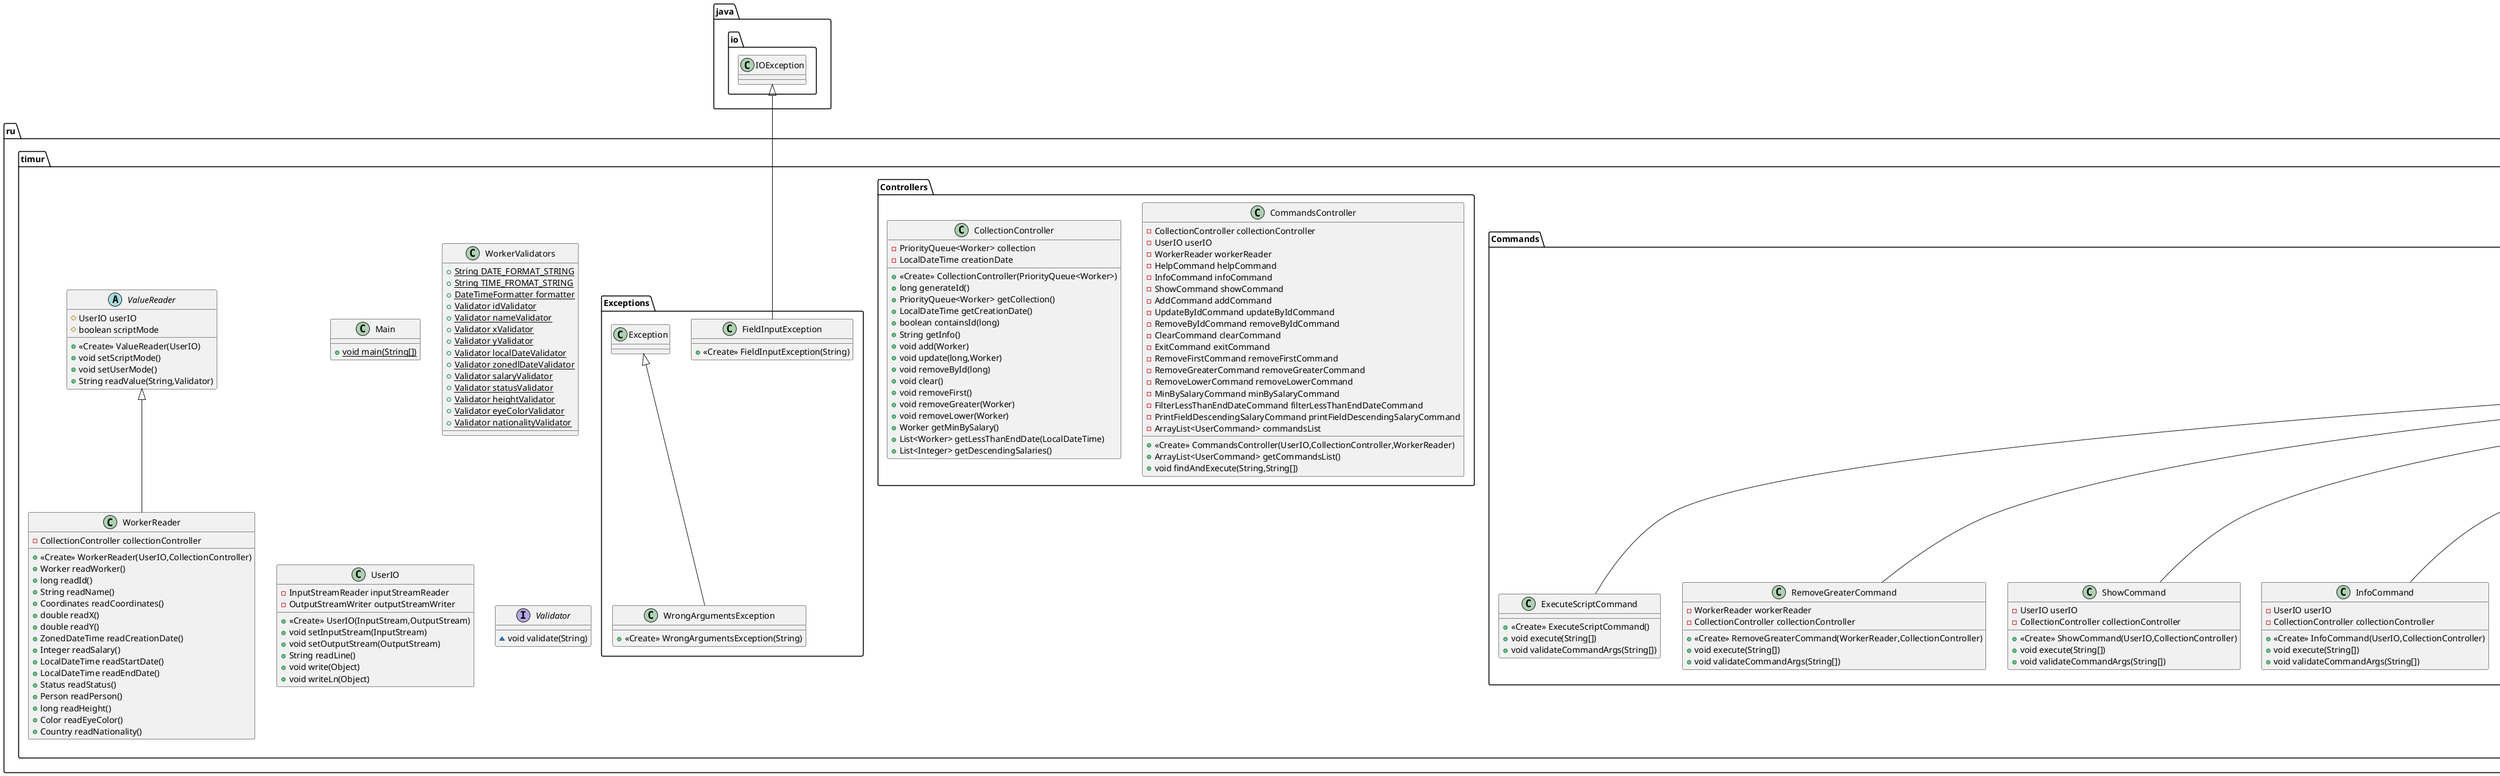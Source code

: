 @startuml
class ru.timur.Main {
+ {static} void main(String[])
}
enum ru.timur.Collection.Status {
+  FIRED
+  HIRED
+  REGULAR
+  PROBATION
}
class ru.timur.Collection.Worker {
- long id
- String name
- Coordinates coordinates
- java.time.ZonedDateTime creationDate
- Integer salary
- java.time.LocalDateTime startDate
- java.time.LocalDateTime endDate
- Status status
- Person person
+ <<Create>> Worker(long,String,Coordinates,ZonedDateTime,Integer,LocalDateTime,LocalDateTime,Status,Person)
+ long getId()
+ void setId(long)
+ int getSalary()
+ LocalDateTime getEndDate()
+ int compareTo(Worker)
+ String toString()
}
class ru.timur.WorkerValidators {
+ {static} String DATE_FORMAT_STRING
+ {static} String TIME_FROMAT_STRING
+ {static} DateTimeFormatter formatter
+ {static} Validator idValidator
+ {static} Validator nameValidator
+ {static} Validator xValidator
+ {static} Validator yValidator
+ {static} Validator localDateValidator
+ {static} Validator zonedlDateValidator
+ {static} Validator salaryValidator
+ {static} Validator statusValidator
+ {static} Validator heightValidator
+ {static} Validator eyeColorValidator
+ {static} Validator nationalityValidator
}
abstract class ru.timur.Commands.UserCommand {
- String name
- String arguments
- String description
+ <<Create>> UserCommand(String,String)
+ <<Create>> UserCommand(String,String,String)
+ String getName()
+ String getDescription()
+ {abstract}void execute(String[])
+ {abstract}void validateCommandArgs(String[])
+ boolean equals(Object)
+ int hashCode()
+ String toString()
}
class ru.timur.Collection.Person {
- Long height
- Color eyeColor
- Country nationality
+ <<Create>> Person(Long,Color,Country)
+ String toString()
}
class ru.timur.Commands.ExecuteScriptCommand {
+ <<Create>> ExecuteScriptCommand()
+ void execute(String[])
+ void validateCommandArgs(String[])
}
class ru.timur.Controllers.CommandsController {
- CollectionController collectionController
- UserIO userIO
- WorkerReader workerReader
- HelpCommand helpCommand
- InfoCommand infoCommand
- ShowCommand showCommand
- AddCommand addCommand
- UpdateByIdCommand updateByIdCommand
- RemoveByIdCommand removeByIdCommand
- ClearCommand clearCommand
- ExitCommand exitCommand
- RemoveFirstCommand removeFirstCommand
- RemoveGreaterCommand removeGreaterCommand
- RemoveLowerCommand removeLowerCommand
- MinBySalaryCommand minBySalaryCommand
- FilterLessThanEndDateCommand filterLessThanEndDateCommand
- PrintFieldDescendingSalaryCommand printFieldDescendingSalaryCommand
- ArrayList<UserCommand> commandsList
+ <<Create>> CommandsController(UserIO,CollectionController,WorkerReader)
+ ArrayList<UserCommand> getCommandsList()
+ void findAndExecute(String,String[])
}
class ru.timur.Commands.RemoveGreaterCommand {
- WorkerReader workerReader
- CollectionController collectionController
+ <<Create>> RemoveGreaterCommand(WorkerReader,CollectionController)
+ void execute(String[])
+ void validateCommandArgs(String[])
}
class ru.timur.Controllers.CollectionController {
- PriorityQueue<Worker> collection
- LocalDateTime creationDate
+ <<Create>> CollectionController(PriorityQueue<Worker>)
+ long generateId()
+ PriorityQueue<Worker> getCollection()
+ LocalDateTime getCreationDate()
+ boolean containsId(long)
+ String getInfo()
+ void add(Worker)
+ void update(long,Worker)
+ void removeById(long)
+ void clear()
+ void removeFirst()
+ void removeGreater(Worker)
+ void removeLower(Worker)
+ Worker getMinBySalary()
+ List<Worker> getLessThanEndDate(LocalDateTime)
+ List<Integer> getDescendingSalaries()
}
abstract class ru.timur.ValueReader {
# UserIO userIO
# boolean scriptMode
+ <<Create>> ValueReader(UserIO)
+ void setScriptMode()
+ void setUserMode()
+ String readValue(String,Validator)
}
class ru.timur.Commands.ShowCommand {
- UserIO userIO
- CollectionController collectionController
+ <<Create>> ShowCommand(UserIO,CollectionController)
+ void execute(String[])
+ void validateCommandArgs(String[])
}
class ru.timur.Exceptions.WrongArgumentsException {
+ <<Create>> WrongArgumentsException(String)
}
class ru.timur.UserIO {
- InputStreamReader inputStreamReader
- OutputStreamWriter outputStreamWriter
+ <<Create>> UserIO(InputStream,OutputStream)
+ void setInputStream(InputStream)
+ void setOutputStream(OutputStream)
+ String readLine()
+ void write(Object)
+ void writeLn(Object)
}
class ru.timur.Commands.InfoCommand {
- UserIO userIO
- CollectionController collectionController
+ <<Create>> InfoCommand(UserIO,CollectionController)
+ void execute(String[])
+ void validateCommandArgs(String[])
}
enum ru.timur.Collection.Country {
+  UNITED_KINGDOM
+  USA
+  VATICAN
}
interface ru.timur.Validator {
~ void validate(String)
}
class ru.timur.Commands.RemoveLowerCommand {
- WorkerReader workerReader
- CollectionController collectionController
+ <<Create>> RemoveLowerCommand(WorkerReader,CollectionController)
+ void execute(String[])
+ void validateCommandArgs(String[])
}
class ru.timur.WorkerReader {
- CollectionController collectionController
+ <<Create>> WorkerReader(UserIO,CollectionController)
+ Worker readWorker()
+ long readId()
+ String readName()
+ Coordinates readCoordinates()
+ double readX()
+ double readY()
+ ZonedDateTime readCreationDate()
+ Integer readSalary()
+ LocalDateTime readStartDate()
+ LocalDateTime readEndDate()
+ Status readStatus()
+ Person readPerson()
+ long readHeight()
+ Color readEyeColor()
+ Country readNationality()
}
class ru.timur.Commands.FilterLessThanEndDateCommand {
- UserIO userIO
- WorkerReader workerReader
- CollectionController collectionController
+ <<Create>> FilterLessThanEndDateCommand(UserIO,WorkerReader,CollectionController)
+ void execute(String[])
+ void validateCommandArgs(String[])
}
class ru.timur.Commands.HelpCommand {
- CommandsController controller
- UserIO userIO
+ <<Create>> HelpCommand(UserIO,CommandsController)
+ void execute(String[])
+ void validateCommandArgs(String[])
}
enum ru.timur.Collection.Color {
+  RED
+  BLUE
+  YELLOW
+  BROWN
}
class ru.timur.Commands.UpdateByIdCommand {
- WorkerReader workerReader
- CollectionController collectionController
+ <<Create>> UpdateByIdCommand(WorkerReader,CollectionController)
+ void execute(String[])
+ void validateCommandArgs(String[])
}
class ru.timur.Commands.AddCommand {
- CollectionController collectionController
- WorkerReader workerReader
+ <<Create>> AddCommand(WorkerReader,CollectionController)
+ void execute(String[])
+ void validateCommandArgs(String[])
}
class ru.timur.Commands.ExitCommand {
+ <<Create>> ExitCommand()
+ void execute(String[])
+ void validateCommandArgs(String[])
}
class ru.timur.Commands.PrintFieldDescendingSalaryCommand {
- UserIO userIO
- CollectionController collectionController
+ <<Create>> PrintFieldDescendingSalaryCommand(UserIO,CollectionController)
+ void execute(String[])
+ void validateCommandArgs(String[])
}
class ru.timur.Commands.MinBySalaryCommand {
- UserIO userIO
- CollectionController collectionController
+ <<Create>> MinBySalaryCommand(UserIO,CollectionController)
+ void execute(String[])
+ void validateCommandArgs(String[])
}
class ru.timur.Exceptions.FieldInputException {
+ <<Create>> FieldInputException(String)
}
class ru.timur.Collection.Coordinates {
- double x
- double y
+ <<Create>> Coordinates(double,double)
+ String toString()
}
class ru.timur.Commands.SaveCommand {
+ <<Create>> SaveCommand()
+ void execute(String[])
+ void validateCommandArgs(String[])
}
class ru.timur.Commands.ClearCommand {
- CollectionController collectionController
+ <<Create>> ClearCommand(CollectionController)
+ void execute(String[])
+ void validateCommandArgs(String[])
}
class ru.timur.Commands.RemoveByIdCommand {
- CollectionController collectionController
+ <<Create>> RemoveByIdCommand(CollectionController)
+ void execute(String[])
+ void validateCommandArgs(String[])
}
class ru.timur.Commands.RemoveFirstCommand {
- CollectionController collectionController
+ <<Create>> RemoveFirstCommand(CollectionController)
+ void execute(String[])
+ void validateCommandArgs(String[])
}


ru.timur.Collection.Comparable <|.. ru.timur.Collection.Worker
ru.timur.Commands.UserCommand <|-- ru.timur.Commands.ExecuteScriptCommand
ru.timur.Commands.UserCommand <|-- ru.timur.Commands.RemoveGreaterCommand
ru.timur.Commands.UserCommand <|-- ru.timur.Commands.ShowCommand
ru.timur.Exceptions.Exception <|-- ru.timur.Exceptions.WrongArgumentsException
ru.timur.Commands.UserCommand <|-- ru.timur.Commands.InfoCommand
ru.timur.Commands.UserCommand <|-- ru.timur.Commands.RemoveLowerCommand
ru.timur.ValueReader <|-- ru.timur.WorkerReader
ru.timur.Commands.UserCommand <|-- ru.timur.Commands.FilterLessThanEndDateCommand
ru.timur.Commands.UserCommand <|-- ru.timur.Commands.HelpCommand
ru.timur.Commands.UserCommand <|-- ru.timur.Commands.UpdateByIdCommand
ru.timur.Commands.UserCommand <|-- ru.timur.Commands.AddCommand
ru.timur.Commands.UserCommand <|-- ru.timur.Commands.ExitCommand
ru.timur.Commands.UserCommand <|-- ru.timur.Commands.PrintFieldDescendingSalaryCommand
ru.timur.Commands.UserCommand <|-- ru.timur.Commands.MinBySalaryCommand
java.io.IOException <|-- ru.timur.Exceptions.FieldInputException
ru.timur.Commands.UserCommand <|-- ru.timur.Commands.SaveCommand
ru.timur.Commands.UserCommand <|-- ru.timur.Commands.ClearCommand
ru.timur.Commands.UserCommand <|-- ru.timur.Commands.RemoveByIdCommand
ru.timur.Commands.UserCommand <|-- ru.timur.Commands.RemoveFirstCommand
@enduml
